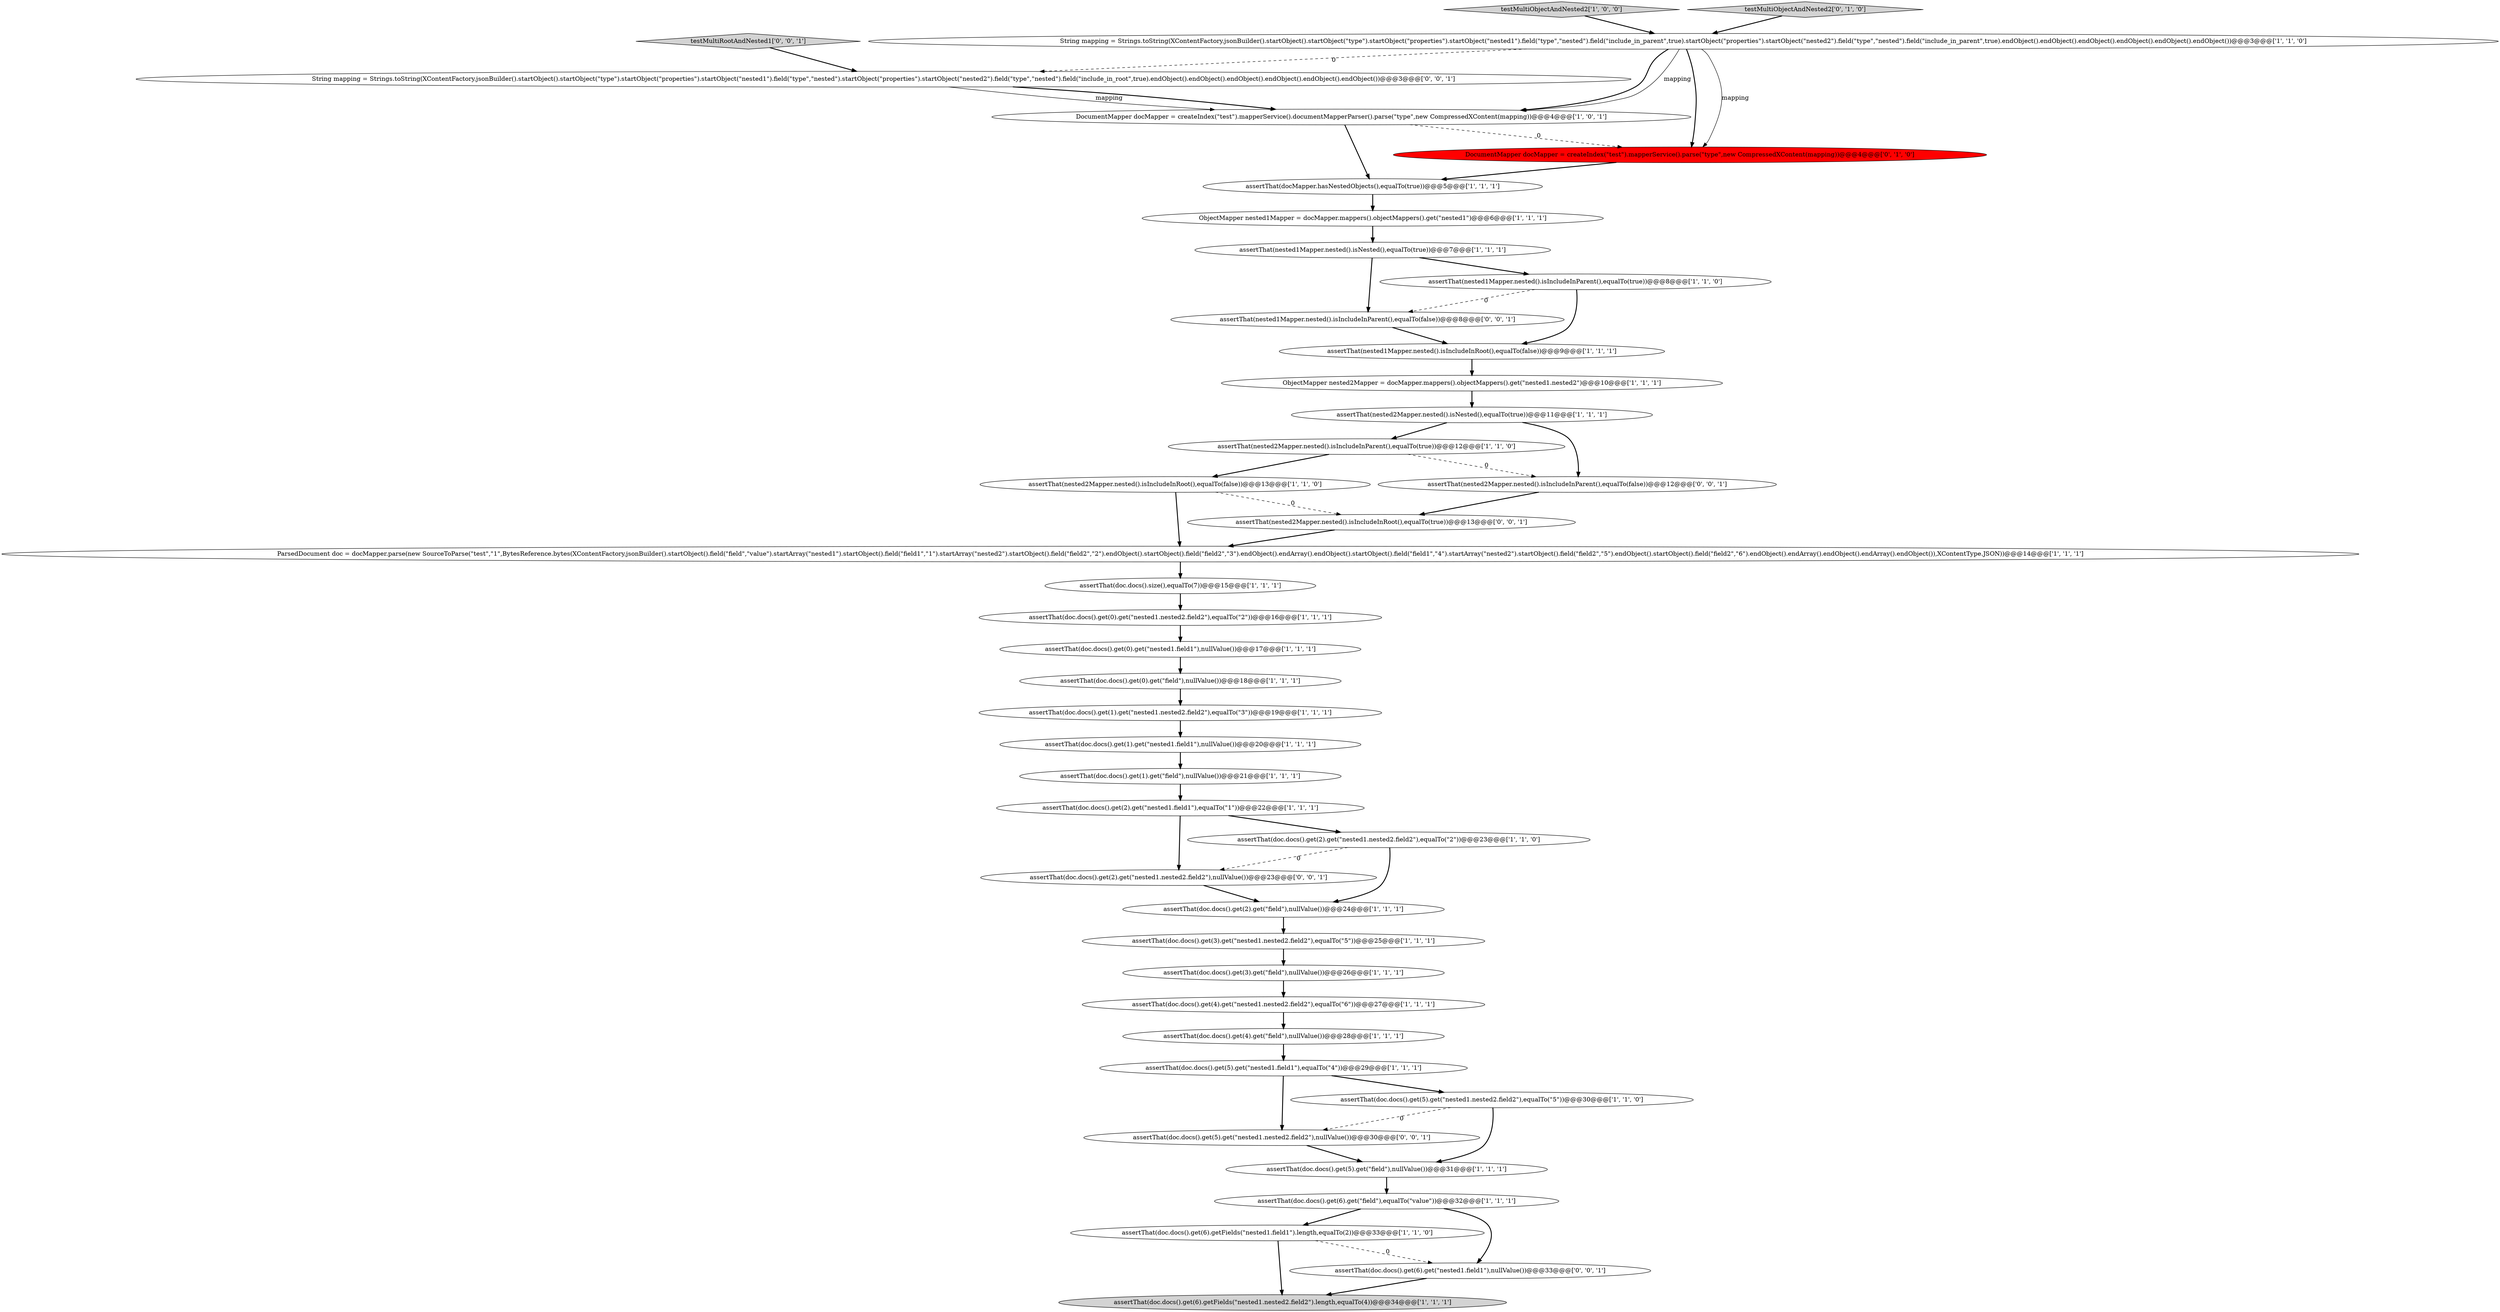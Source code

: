digraph {
24 [style = filled, label = "assertThat(nested2Mapper.nested().isIncludeInParent(),equalTo(true))@@@12@@@['1', '1', '0']", fillcolor = white, shape = ellipse image = "AAA0AAABBB1BBB"];
3 [style = filled, label = "assertThat(doc.docs().get(1).get(\"nested1.field1\"),nullValue())@@@20@@@['1', '1', '1']", fillcolor = white, shape = ellipse image = "AAA0AAABBB1BBB"];
38 [style = filled, label = "assertThat(doc.docs().get(2).get(\"nested1.nested2.field2\"),nullValue())@@@23@@@['0', '0', '1']", fillcolor = white, shape = ellipse image = "AAA0AAABBB3BBB"];
1 [style = filled, label = "assertThat(doc.docs().get(6).getFields(\"nested1.field1\").length,equalTo(2))@@@33@@@['1', '1', '0']", fillcolor = white, shape = ellipse image = "AAA0AAABBB1BBB"];
42 [style = filled, label = "assertThat(doc.docs().get(5).get(\"nested1.nested2.field2\"),nullValue())@@@30@@@['0', '0', '1']", fillcolor = white, shape = ellipse image = "AAA0AAABBB3BBB"];
28 [style = filled, label = "testMultiObjectAndNested2['1', '0', '0']", fillcolor = lightgray, shape = diamond image = "AAA0AAABBB1BBB"];
33 [style = filled, label = "DocumentMapper docMapper = createIndex(\"test\").mapperService().parse(\"type\",new CompressedXContent(mapping))@@@4@@@['0', '1', '0']", fillcolor = red, shape = ellipse image = "AAA1AAABBB2BBB"];
36 [style = filled, label = "assertThat(nested2Mapper.nested().isIncludeInParent(),equalTo(false))@@@12@@@['0', '0', '1']", fillcolor = white, shape = ellipse image = "AAA0AAABBB3BBB"];
18 [style = filled, label = "assertThat(doc.docs().get(0).get(\"nested1.field1\"),nullValue())@@@17@@@['1', '1', '1']", fillcolor = white, shape = ellipse image = "AAA0AAABBB1BBB"];
30 [style = filled, label = "assertThat(doc.docs().get(3).get(\"nested1.nested2.field2\"),equalTo(\"5\"))@@@25@@@['1', '1', '1']", fillcolor = white, shape = ellipse image = "AAA0AAABBB1BBB"];
14 [style = filled, label = "assertThat(doc.docs().get(0).get(\"nested1.nested2.field2\"),equalTo(\"2\"))@@@16@@@['1', '1', '1']", fillcolor = white, shape = ellipse image = "AAA0AAABBB1BBB"];
21 [style = filled, label = "assertThat(doc.docs().get(5).get(\"nested1.field1\"),equalTo(\"4\"))@@@29@@@['1', '1', '1']", fillcolor = white, shape = ellipse image = "AAA0AAABBB1BBB"];
13 [style = filled, label = "ObjectMapper nested2Mapper = docMapper.mappers().objectMappers().get(\"nested1.nested2\")@@@10@@@['1', '1', '1']", fillcolor = white, shape = ellipse image = "AAA0AAABBB1BBB"];
7 [style = filled, label = "ParsedDocument doc = docMapper.parse(new SourceToParse(\"test\",\"1\",BytesReference.bytes(XContentFactory.jsonBuilder().startObject().field(\"field\",\"value\").startArray(\"nested1\").startObject().field(\"field1\",\"1\").startArray(\"nested2\").startObject().field(\"field2\",\"2\").endObject().startObject().field(\"field2\",\"3\").endObject().endArray().endObject().startObject().field(\"field1\",\"4\").startArray(\"nested2\").startObject().field(\"field2\",\"5\").endObject().startObject().field(\"field2\",\"6\").endObject().endArray().endObject().endArray().endObject()),XContentType.JSON))@@@14@@@['1', '1', '1']", fillcolor = white, shape = ellipse image = "AAA0AAABBB1BBB"];
22 [style = filled, label = "assertThat(doc.docs().get(3).get(\"field\"),nullValue())@@@26@@@['1', '1', '1']", fillcolor = white, shape = ellipse image = "AAA0AAABBB1BBB"];
11 [style = filled, label = "assertThat(nested2Mapper.nested().isNested(),equalTo(true))@@@11@@@['1', '1', '1']", fillcolor = white, shape = ellipse image = "AAA0AAABBB1BBB"];
29 [style = filled, label = "assertThat(nested2Mapper.nested().isIncludeInRoot(),equalTo(false))@@@13@@@['1', '1', '0']", fillcolor = white, shape = ellipse image = "AAA0AAABBB1BBB"];
32 [style = filled, label = "assertThat(nested1Mapper.nested().isIncludeInRoot(),equalTo(false))@@@9@@@['1', '1', '1']", fillcolor = white, shape = ellipse image = "AAA0AAABBB1BBB"];
35 [style = filled, label = "assertThat(nested1Mapper.nested().isIncludeInParent(),equalTo(false))@@@8@@@['0', '0', '1']", fillcolor = white, shape = ellipse image = "AAA0AAABBB3BBB"];
2 [style = filled, label = "assertThat(nested1Mapper.nested().isIncludeInParent(),equalTo(true))@@@8@@@['1', '1', '0']", fillcolor = white, shape = ellipse image = "AAA0AAABBB1BBB"];
10 [style = filled, label = "assertThat(doc.docs().get(2).get(\"nested1.nested2.field2\"),equalTo(\"2\"))@@@23@@@['1', '1', '0']", fillcolor = white, shape = ellipse image = "AAA0AAABBB1BBB"];
19 [style = filled, label = "assertThat(nested1Mapper.nested().isNested(),equalTo(true))@@@7@@@['1', '1', '1']", fillcolor = white, shape = ellipse image = "AAA0AAABBB1BBB"];
27 [style = filled, label = "assertThat(doc.docs().get(0).get(\"field\"),nullValue())@@@18@@@['1', '1', '1']", fillcolor = white, shape = ellipse image = "AAA0AAABBB1BBB"];
39 [style = filled, label = "assertThat(nested2Mapper.nested().isIncludeInRoot(),equalTo(true))@@@13@@@['0', '0', '1']", fillcolor = white, shape = ellipse image = "AAA0AAABBB3BBB"];
5 [style = filled, label = "ObjectMapper nested1Mapper = docMapper.mappers().objectMappers().get(\"nested1\")@@@6@@@['1', '1', '1']", fillcolor = white, shape = ellipse image = "AAA0AAABBB1BBB"];
26 [style = filled, label = "DocumentMapper docMapper = createIndex(\"test\").mapperService().documentMapperParser().parse(\"type\",new CompressedXContent(mapping))@@@4@@@['1', '0', '1']", fillcolor = white, shape = ellipse image = "AAA0AAABBB1BBB"];
16 [style = filled, label = "assertThat(doc.docs().size(),equalTo(7))@@@15@@@['1', '1', '1']", fillcolor = white, shape = ellipse image = "AAA0AAABBB1BBB"];
0 [style = filled, label = "assertThat(docMapper.hasNestedObjects(),equalTo(true))@@@5@@@['1', '1', '1']", fillcolor = white, shape = ellipse image = "AAA0AAABBB1BBB"];
25 [style = filled, label = "assertThat(doc.docs().get(1).get(\"field\"),nullValue())@@@21@@@['1', '1', '1']", fillcolor = white, shape = ellipse image = "AAA0AAABBB1BBB"];
20 [style = filled, label = "assertThat(doc.docs().get(5).get(\"nested1.nested2.field2\"),equalTo(\"5\"))@@@30@@@['1', '1', '0']", fillcolor = white, shape = ellipse image = "AAA0AAABBB1BBB"];
23 [style = filled, label = "assertThat(doc.docs().get(1).get(\"nested1.nested2.field2\"),equalTo(\"3\"))@@@19@@@['1', '1', '1']", fillcolor = white, shape = ellipse image = "AAA0AAABBB1BBB"];
4 [style = filled, label = "assertThat(doc.docs().get(4).get(\"field\"),nullValue())@@@28@@@['1', '1', '1']", fillcolor = white, shape = ellipse image = "AAA0AAABBB1BBB"];
9 [style = filled, label = "assertThat(doc.docs().get(6).get(\"field\"),equalTo(\"value\"))@@@32@@@['1', '1', '1']", fillcolor = white, shape = ellipse image = "AAA0AAABBB1BBB"];
31 [style = filled, label = "assertThat(doc.docs().get(2).get(\"field\"),nullValue())@@@24@@@['1', '1', '1']", fillcolor = white, shape = ellipse image = "AAA0AAABBB1BBB"];
41 [style = filled, label = "String mapping = Strings.toString(XContentFactory.jsonBuilder().startObject().startObject(\"type\").startObject(\"properties\").startObject(\"nested1\").field(\"type\",\"nested\").startObject(\"properties\").startObject(\"nested2\").field(\"type\",\"nested\").field(\"include_in_root\",true).endObject().endObject().endObject().endObject().endObject().endObject())@@@3@@@['0', '0', '1']", fillcolor = white, shape = ellipse image = "AAA0AAABBB3BBB"];
6 [style = filled, label = "assertThat(doc.docs().get(5).get(\"field\"),nullValue())@@@31@@@['1', '1', '1']", fillcolor = white, shape = ellipse image = "AAA0AAABBB1BBB"];
12 [style = filled, label = "String mapping = Strings.toString(XContentFactory.jsonBuilder().startObject().startObject(\"type\").startObject(\"properties\").startObject(\"nested1\").field(\"type\",\"nested\").field(\"include_in_parent\",true).startObject(\"properties\").startObject(\"nested2\").field(\"type\",\"nested\").field(\"include_in_parent\",true).endObject().endObject().endObject().endObject().endObject().endObject())@@@3@@@['1', '1', '0']", fillcolor = white, shape = ellipse image = "AAA0AAABBB1BBB"];
8 [style = filled, label = "assertThat(doc.docs().get(2).get(\"nested1.field1\"),equalTo(\"1\"))@@@22@@@['1', '1', '1']", fillcolor = white, shape = ellipse image = "AAA0AAABBB1BBB"];
37 [style = filled, label = "assertThat(doc.docs().get(6).get(\"nested1.field1\"),nullValue())@@@33@@@['0', '0', '1']", fillcolor = white, shape = ellipse image = "AAA0AAABBB3BBB"];
40 [style = filled, label = "testMultiRootAndNested1['0', '0', '1']", fillcolor = lightgray, shape = diamond image = "AAA0AAABBB3BBB"];
15 [style = filled, label = "assertThat(doc.docs().get(6).getFields(\"nested1.nested2.field2\").length,equalTo(4))@@@34@@@['1', '1', '1']", fillcolor = lightgray, shape = ellipse image = "AAA0AAABBB1BBB"];
17 [style = filled, label = "assertThat(doc.docs().get(4).get(\"nested1.nested2.field2\"),equalTo(\"6\"))@@@27@@@['1', '1', '1']", fillcolor = white, shape = ellipse image = "AAA0AAABBB1BBB"];
34 [style = filled, label = "testMultiObjectAndNested2['0', '1', '0']", fillcolor = lightgray, shape = diamond image = "AAA0AAABBB2BBB"];
1->37 [style = dashed, label="0"];
8->10 [style = bold, label=""];
30->22 [style = bold, label=""];
21->42 [style = bold, label=""];
10->31 [style = bold, label=""];
3->25 [style = bold, label=""];
2->35 [style = dashed, label="0"];
1->15 [style = bold, label=""];
29->39 [style = dashed, label="0"];
10->38 [style = dashed, label="0"];
4->21 [style = bold, label=""];
26->33 [style = dashed, label="0"];
35->32 [style = bold, label=""];
23->3 [style = bold, label=""];
37->15 [style = bold, label=""];
24->29 [style = bold, label=""];
12->26 [style = bold, label=""];
19->2 [style = bold, label=""];
20->6 [style = bold, label=""];
28->12 [style = bold, label=""];
38->31 [style = bold, label=""];
34->12 [style = bold, label=""];
11->24 [style = bold, label=""];
13->11 [style = bold, label=""];
11->36 [style = bold, label=""];
8->38 [style = bold, label=""];
36->39 [style = bold, label=""];
9->37 [style = bold, label=""];
12->41 [style = dashed, label="0"];
33->0 [style = bold, label=""];
12->33 [style = solid, label="mapping"];
5->19 [style = bold, label=""];
26->0 [style = bold, label=""];
21->20 [style = bold, label=""];
20->42 [style = dashed, label="0"];
42->6 [style = bold, label=""];
18->27 [style = bold, label=""];
39->7 [style = bold, label=""];
19->35 [style = bold, label=""];
7->16 [style = bold, label=""];
31->30 [style = bold, label=""];
40->41 [style = bold, label=""];
12->33 [style = bold, label=""];
22->17 [style = bold, label=""];
29->7 [style = bold, label=""];
16->14 [style = bold, label=""];
14->18 [style = bold, label=""];
27->23 [style = bold, label=""];
25->8 [style = bold, label=""];
2->32 [style = bold, label=""];
41->26 [style = bold, label=""];
6->9 [style = bold, label=""];
32->13 [style = bold, label=""];
9->1 [style = bold, label=""];
24->36 [style = dashed, label="0"];
17->4 [style = bold, label=""];
41->26 [style = solid, label="mapping"];
0->5 [style = bold, label=""];
12->26 [style = solid, label="mapping"];
}
